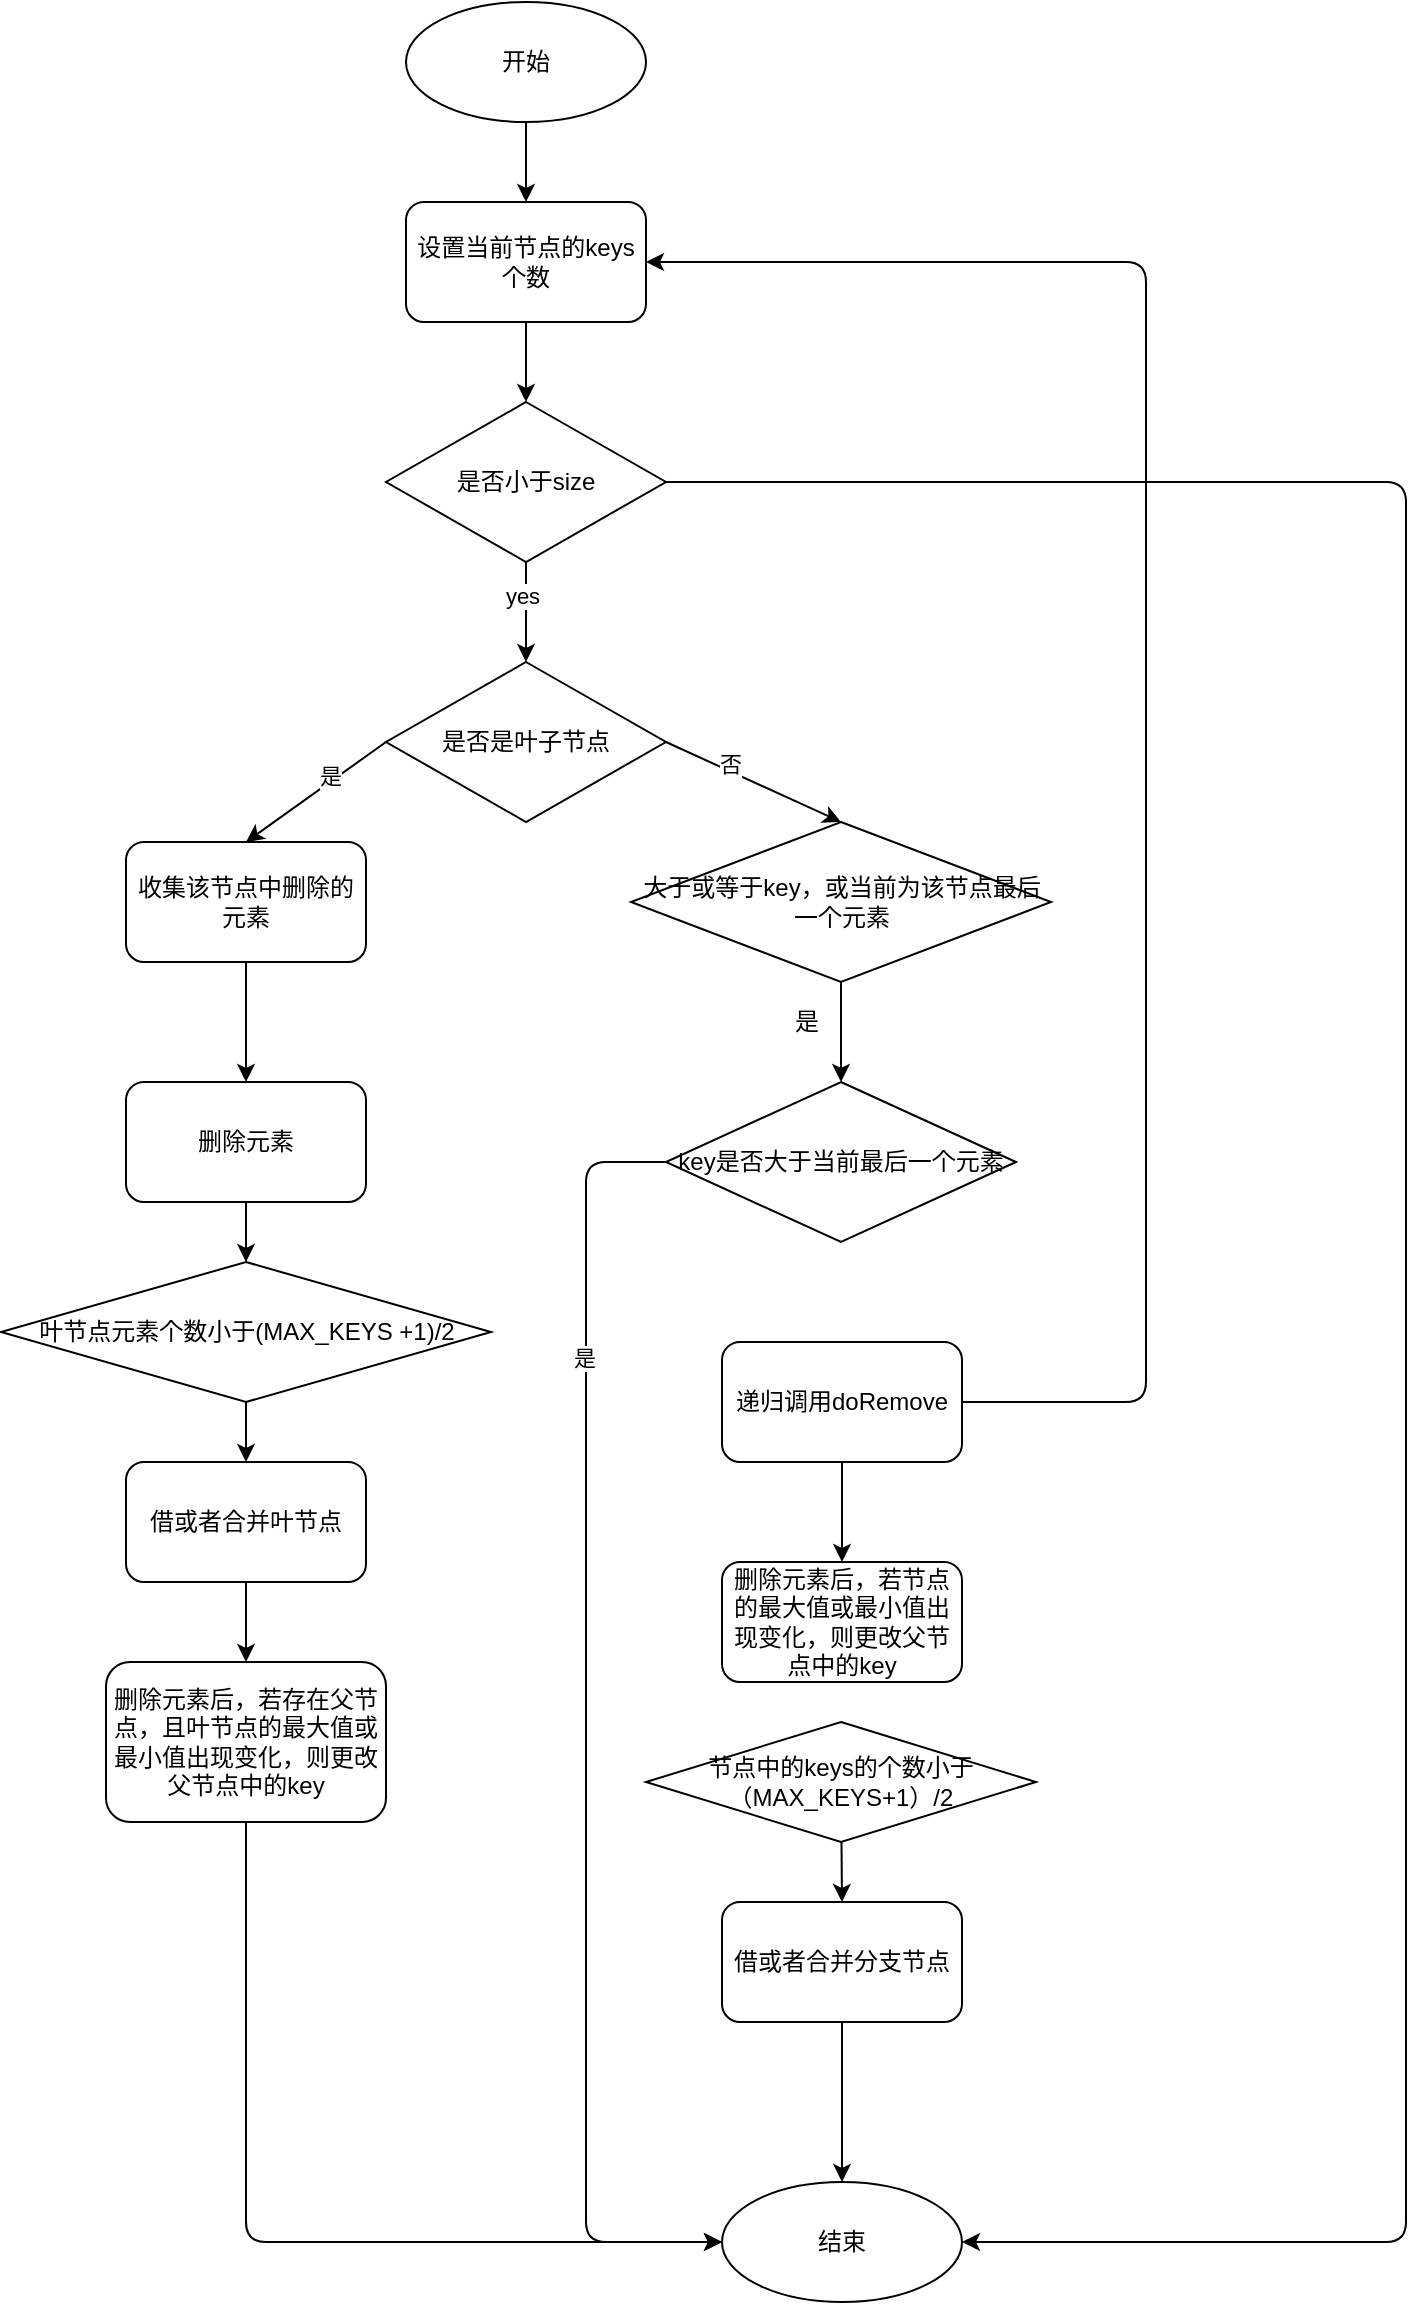 <mxfile>
    <diagram id="Ec1wMH6seqFhbl3Bfcn-" name="第 1 页">
        <mxGraphModel dx="1047" dy="1035" grid="1" gridSize="10" guides="1" tooltips="1" connect="1" arrows="1" fold="1" page="1" pageScale="1" pageWidth="827" pageHeight="1169" math="0" shadow="0">
            <root>
                <mxCell id="0"/>
                <mxCell id="1" parent="0"/>
                <mxCell id="2" style="edgeStyle=none;html=1;entryX=0.5;entryY=0;entryDx=0;entryDy=0;" edge="1" parent="1" source="3" target="5">
                    <mxGeometry relative="1" as="geometry"/>
                </mxCell>
                <mxCell id="3" value="开始" style="ellipse;whiteSpace=wrap;html=1;" vertex="1" parent="1">
                    <mxGeometry x="410" y="30" width="120" height="60" as="geometry"/>
                </mxCell>
                <mxCell id="4" style="edgeStyle=none;html=1;entryX=0.5;entryY=0;entryDx=0;entryDy=0;" edge="1" parent="1" source="5" target="9">
                    <mxGeometry relative="1" as="geometry"/>
                </mxCell>
                <mxCell id="5" value="设置当前节点的keys个数" style="rounded=1;whiteSpace=wrap;html=1;" vertex="1" parent="1">
                    <mxGeometry x="410" y="130" width="120" height="60" as="geometry"/>
                </mxCell>
                <UserObject label="" tooltip="是" id="6">
                    <mxCell style="edgeStyle=none;html=1;exitX=0.5;exitY=1;exitDx=0;exitDy=0;entryX=0.5;entryY=0;entryDx=0;entryDy=0;" edge="1" parent="1" source="9" target="14">
                        <mxGeometry relative="1" as="geometry">
                            <mxPoint x="400" y="400" as="targetPoint"/>
                        </mxGeometry>
                    </mxCell>
                </UserObject>
                <mxCell id="7" value="yes&lt;br&gt;" style="edgeLabel;html=1;align=center;verticalAlign=middle;resizable=0;points=[];" vertex="1" connectable="0" parent="6">
                    <mxGeometry x="-0.332" y="-2" relative="1" as="geometry">
                        <mxPoint as="offset"/>
                    </mxGeometry>
                </mxCell>
                <mxCell id="8" style="edgeStyle=none;html=1;exitX=1;exitY=0.5;exitDx=0;exitDy=0;entryX=1;entryY=0.5;entryDx=0;entryDy=0;" edge="1" parent="1" source="9" target="52">
                    <mxGeometry relative="1" as="geometry">
                        <Array as="points">
                            <mxPoint x="910" y="270"/>
                            <mxPoint x="910" y="1150"/>
                        </Array>
                    </mxGeometry>
                </mxCell>
                <mxCell id="9" value="是否小于size" style="rhombus;whiteSpace=wrap;html=1;" vertex="1" parent="1">
                    <mxGeometry x="400" y="230" width="140" height="80" as="geometry"/>
                </mxCell>
                <mxCell id="10" style="edgeStyle=none;html=1;entryX=0.5;entryY=0;entryDx=0;entryDy=0;exitX=0;exitY=0.5;exitDx=0;exitDy=0;" edge="1" parent="1" source="14" target="23">
                    <mxGeometry relative="1" as="geometry"/>
                </mxCell>
                <mxCell id="11" value="是" style="edgeLabel;html=1;align=center;verticalAlign=middle;resizable=0;points=[];" vertex="1" connectable="0" parent="10">
                    <mxGeometry x="-0.23" y="-3" relative="1" as="geometry">
                        <mxPoint as="offset"/>
                    </mxGeometry>
                </mxCell>
                <mxCell id="12" style="edgeStyle=none;html=1;exitX=1;exitY=0.5;exitDx=0;exitDy=0;entryX=0.5;entryY=0;entryDx=0;entryDy=0;" edge="1" parent="1" source="14" target="16">
                    <mxGeometry relative="1" as="geometry"/>
                </mxCell>
                <mxCell id="13" value="否" style="edgeLabel;html=1;align=center;verticalAlign=middle;resizable=0;points=[];" vertex="1" connectable="0" parent="12">
                    <mxGeometry x="-0.317" y="3" relative="1" as="geometry">
                        <mxPoint as="offset"/>
                    </mxGeometry>
                </mxCell>
                <mxCell id="14" value="是否是叶子节点" style="rhombus;whiteSpace=wrap;html=1;" vertex="1" parent="1">
                    <mxGeometry x="400" y="360" width="140" height="80" as="geometry"/>
                </mxCell>
                <mxCell id="15" style="edgeStyle=none;html=1;exitX=0.5;exitY=1;exitDx=0;exitDy=0;entryX=0.5;entryY=0;entryDx=0;entryDy=0;" edge="1" parent="1" source="16" target="18">
                    <mxGeometry relative="1" as="geometry"/>
                </mxCell>
                <mxCell id="16" value="大于或等于key，或当前为该节点最后一个元素" style="rhombus;whiteSpace=wrap;html=1;" vertex="1" parent="1">
                    <mxGeometry x="522.5" y="440" width="210" height="80" as="geometry"/>
                </mxCell>
                <mxCell id="56" style="edgeStyle=none;html=1;exitX=0;exitY=0.5;exitDx=0;exitDy=0;entryX=0;entryY=0.5;entryDx=0;entryDy=0;" edge="1" parent="1" source="18" target="52">
                    <mxGeometry relative="1" as="geometry">
                        <Array as="points">
                            <mxPoint x="500" y="610"/>
                            <mxPoint x="500" y="1150"/>
                        </Array>
                    </mxGeometry>
                </mxCell>
                <mxCell id="57" value="是" style="edgeLabel;html=1;align=center;verticalAlign=middle;resizable=0;points=[];" vertex="1" connectable="0" parent="56">
                    <mxGeometry x="-0.576" y="-1" relative="1" as="geometry">
                        <mxPoint as="offset"/>
                    </mxGeometry>
                </mxCell>
                <mxCell id="18" value="key是否大于当前最后一个元素" style="rhombus;whiteSpace=wrap;html=1;" vertex="1" parent="1">
                    <mxGeometry x="540" y="570" width="175" height="80" as="geometry"/>
                </mxCell>
                <mxCell id="19" style="edgeStyle=none;html=1;entryX=1;entryY=0.5;entryDx=0;entryDy=0;exitX=1;exitY=0.5;exitDx=0;exitDy=0;" edge="1" parent="1" source="58" target="5">
                    <mxGeometry relative="1" as="geometry">
                        <mxPoint x="690" y="730" as="sourcePoint"/>
                        <Array as="points">
                            <mxPoint x="780" y="730"/>
                            <mxPoint x="780" y="160"/>
                        </Array>
                    </mxGeometry>
                </mxCell>
                <mxCell id="76" style="edgeStyle=none;html=1;entryX=0.5;entryY=0;entryDx=0;entryDy=0;" edge="1" parent="1" source="23" target="71">
                    <mxGeometry relative="1" as="geometry"/>
                </mxCell>
                <mxCell id="23" value="收集该节点中删除的元素" style="rounded=1;whiteSpace=wrap;html=1;" vertex="1" parent="1">
                    <mxGeometry x="270" y="450" width="120" height="60" as="geometry"/>
                </mxCell>
                <mxCell id="51" value="是" style="text;html=1;align=center;verticalAlign=middle;resizable=0;points=[];autosize=1;strokeColor=none;fillColor=none;" vertex="1" parent="1">
                    <mxGeometry x="590" y="525" width="40" height="30" as="geometry"/>
                </mxCell>
                <mxCell id="52" value="结束" style="ellipse;whiteSpace=wrap;html=1;" vertex="1" parent="1">
                    <mxGeometry x="568" y="1120" width="120" height="60" as="geometry"/>
                </mxCell>
                <mxCell id="59" style="edgeStyle=none;html=1;entryX=0.5;entryY=0;entryDx=0;entryDy=0;" edge="1" parent="1" source="58" target="65">
                    <mxGeometry relative="1" as="geometry">
                        <mxPoint x="627.5" y="790" as="targetPoint"/>
                    </mxGeometry>
                </mxCell>
                <mxCell id="58" value="递归调用doRemove" style="rounded=1;whiteSpace=wrap;html=1;" vertex="1" parent="1">
                    <mxGeometry x="568" y="700" width="120" height="60" as="geometry"/>
                </mxCell>
                <mxCell id="65" value="删除元素后，若节点的最大值或最小值出现变化，则更改父节点中的key" style="rounded=1;whiteSpace=wrap;html=1;" vertex="1" parent="1">
                    <mxGeometry x="568" y="810" width="120" height="60" as="geometry"/>
                </mxCell>
                <mxCell id="68" style="edgeStyle=none;html=1;entryX=0.5;entryY=0;entryDx=0;entryDy=0;" edge="1" parent="1" source="66" target="67">
                    <mxGeometry relative="1" as="geometry"/>
                </mxCell>
                <mxCell id="66" value="节点中的keys的个数小于（MAX_KEYS+1）/2" style="rhombus;whiteSpace=wrap;html=1;" vertex="1" parent="1">
                    <mxGeometry x="530" y="890" width="195" height="60" as="geometry"/>
                </mxCell>
                <mxCell id="69" style="edgeStyle=none;html=1;entryX=0.5;entryY=0;entryDx=0;entryDy=0;" edge="1" parent="1" source="67" target="52">
                    <mxGeometry relative="1" as="geometry"/>
                </mxCell>
                <mxCell id="67" value="借或者合并分支节点" style="rounded=1;whiteSpace=wrap;html=1;" vertex="1" parent="1">
                    <mxGeometry x="568" y="980" width="120" height="60" as="geometry"/>
                </mxCell>
                <mxCell id="77" style="edgeStyle=none;html=1;entryX=0.5;entryY=0;entryDx=0;entryDy=0;" edge="1" parent="1" source="71" target="72">
                    <mxGeometry relative="1" as="geometry"/>
                </mxCell>
                <mxCell id="71" value="删除元素" style="rounded=1;whiteSpace=wrap;html=1;" vertex="1" parent="1">
                    <mxGeometry x="270" y="570" width="120" height="60" as="geometry"/>
                </mxCell>
                <mxCell id="78" style="edgeStyle=none;html=1;entryX=0.5;entryY=0;entryDx=0;entryDy=0;" edge="1" parent="1" source="72" target="73">
                    <mxGeometry relative="1" as="geometry"/>
                </mxCell>
                <mxCell id="72" value="叶节点元素个数小于(MAX_KEYS +1)/2" style="rhombus;whiteSpace=wrap;html=1;" vertex="1" parent="1">
                    <mxGeometry x="207.5" y="660" width="245" height="70" as="geometry"/>
                </mxCell>
                <mxCell id="79" style="edgeStyle=none;html=1;" edge="1" parent="1" source="73" target="75">
                    <mxGeometry relative="1" as="geometry"/>
                </mxCell>
                <mxCell id="73" value="借或者合并叶节点" style="rounded=1;whiteSpace=wrap;html=1;" vertex="1" parent="1">
                    <mxGeometry x="270" y="760" width="120" height="60" as="geometry"/>
                </mxCell>
                <mxCell id="80" style="edgeStyle=none;html=1;entryX=0;entryY=0.5;entryDx=0;entryDy=0;" edge="1" parent="1" source="75" target="52">
                    <mxGeometry relative="1" as="geometry">
                        <Array as="points">
                            <mxPoint x="330" y="1150"/>
                        </Array>
                    </mxGeometry>
                </mxCell>
                <mxCell id="75" value="删除元素后，若存在父节点，且叶节点的最大值或最小值出现变化，则更改父节点中的key" style="rounded=1;whiteSpace=wrap;html=1;" vertex="1" parent="1">
                    <mxGeometry x="260" y="860" width="140" height="80" as="geometry"/>
                </mxCell>
            </root>
        </mxGraphModel>
    </diagram>
</mxfile>